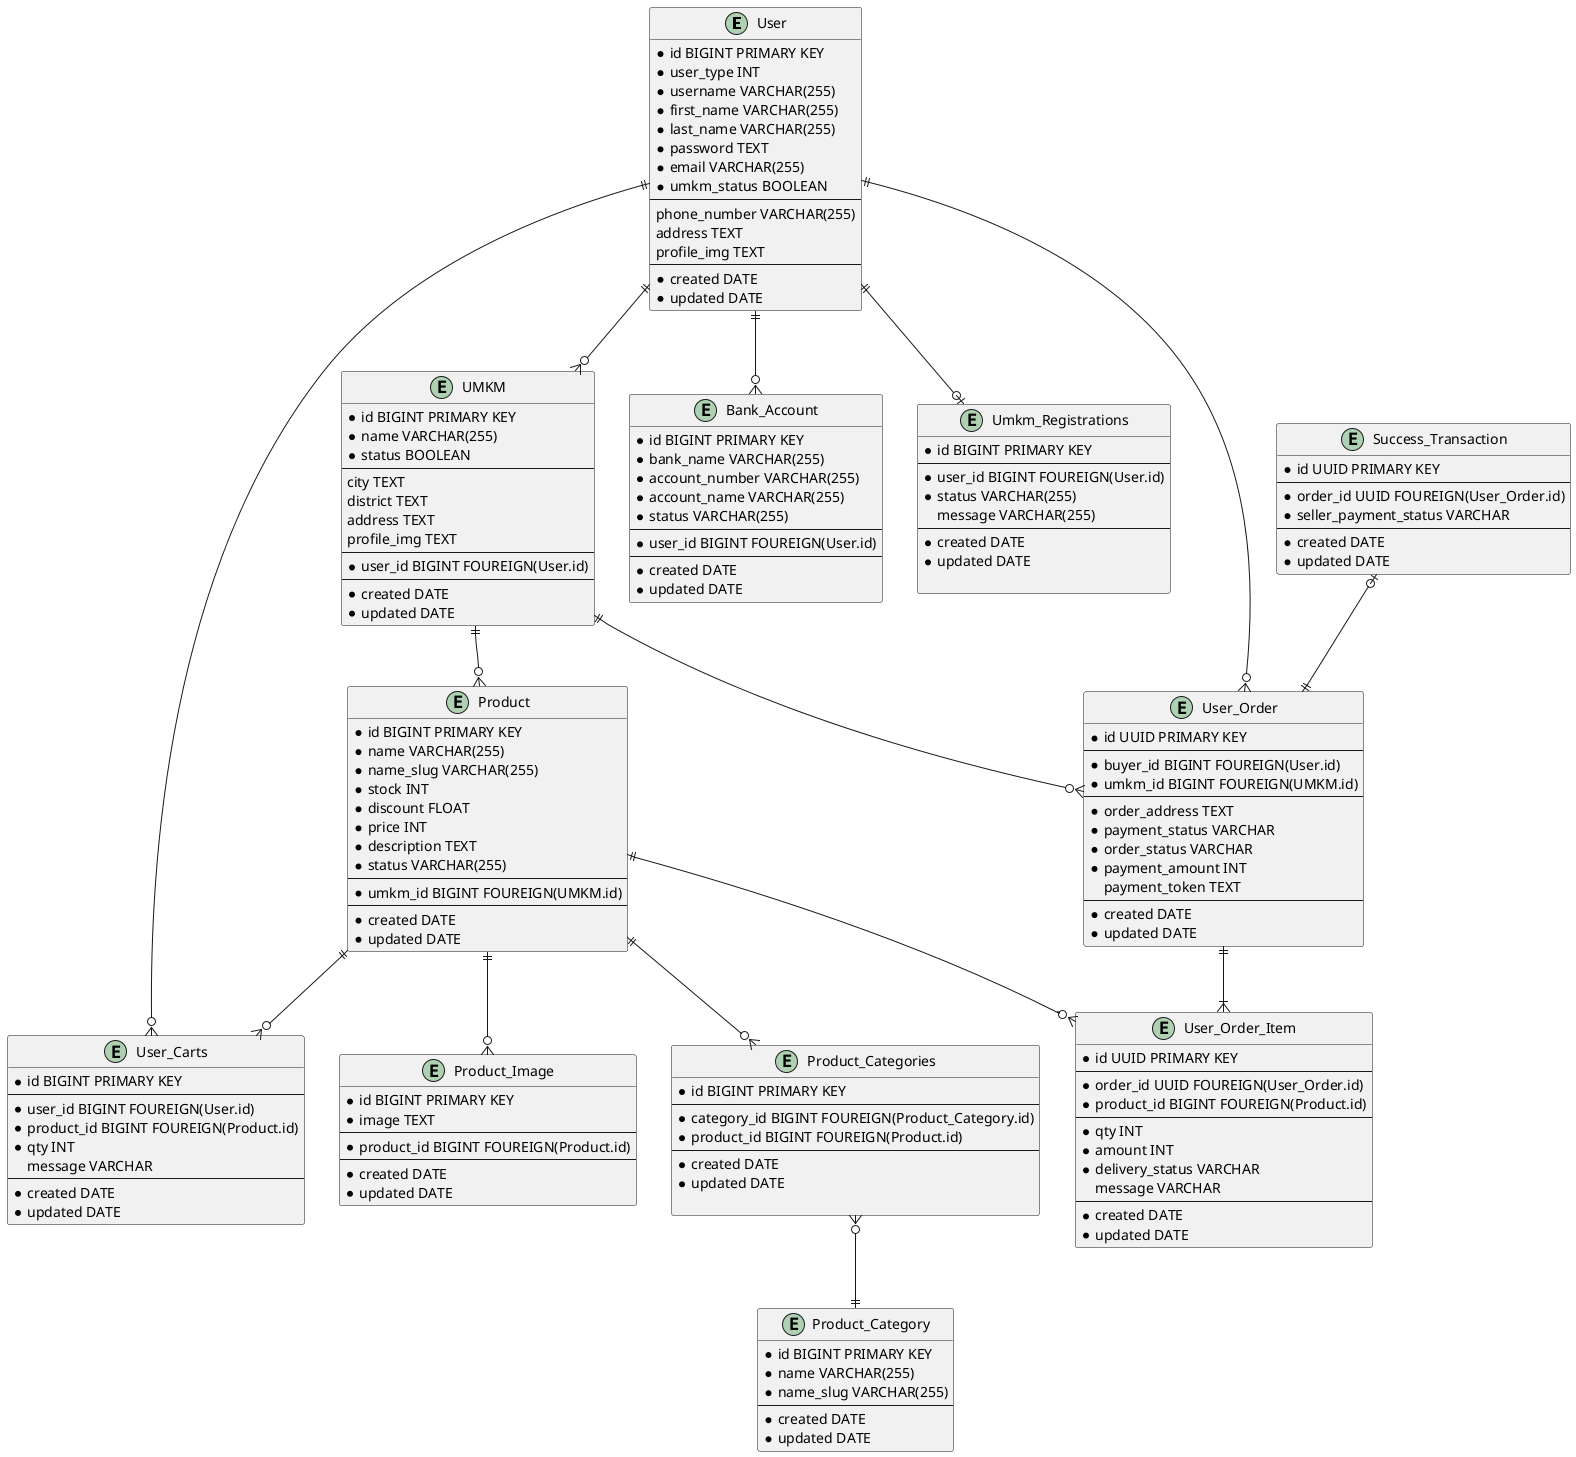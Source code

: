 @startuml

entity User {
    * id BIGINT PRIMARY KEY
    * user_type INT
    * username VARCHAR(255)
    * first_name VARCHAR(255)
    * last_name VARCHAR(255)
    * password TEXT
    * email VARCHAR(255)
    * umkm_status BOOLEAN
    --
    phone_number VARCHAR(255)
    address TEXT
    profile_img TEXT
    --
    * created DATE
    * updated DATE
}

entity User_Carts {
    * id BIGINT PRIMARY KEY
    --
    * user_id BIGINT FOUREIGN(User.id)
    * product_id BIGINT FOUREIGN(Product.id)
    * qty INT
    message VARCHAR
    --
    * created DATE
    * updated DATE
}

entity UMKM {
    * id BIGINT PRIMARY KEY
    * name VARCHAR(255)
    * status BOOLEAN
    --
    city TEXT
    district TEXT
    address TEXT
    profile_img TEXT
    --
    * user_id BIGINT FOUREIGN(User.id)
    --
    * created DATE
    * updated DATE
}

entity Bank_Account {
    * id BIGINT PRIMARY KEY
    * bank_name VARCHAR(255)
    * account_number VARCHAR(255)
    * account_name VARCHAR(255)
    * status VARCHAR(255)
    ' request
    ' acc
    ' revoked
    ' rejected
    --
    * user_id BIGINT FOUREIGN(User.id)
    --
    * created DATE
    * updated DATE
}

entity Product {
    * id BIGINT PRIMARY KEY
    * name VARCHAR(255)
    * name_slug VARCHAR(255)
    * stock INT
    * discount FLOAT
    * price INT
    * description TEXT
    * status VARCHAR(255)
    ' active
    ' disabled
    ' revoked
    --
    * umkm_id BIGINT FOUREIGN(UMKM.id)
    --
    * created DATE
    * updated DATE
}

entity Product_Image {
    * id BIGINT PRIMARY KEY
    * image TEXT
    --
    * product_id BIGINT FOUREIGN(Product.id)
    --
    * created DATE
    * updated DATE
}

entity Product_Category {
    * id BIGINT PRIMARY KEY
    * name VARCHAR(255)
    * name_slug VARCHAR(255)
    --
    * created DATE
    * updated DATE
}

entity Product_Categories {
    * id BIGINT PRIMARY KEY
    --
    * category_id BIGINT FOUREIGN(Product_Category.id)
    * product_id BIGINT FOUREIGN(Product.id)
    --
    * created DATE
    * updated DATE

}

entity Umkm_Registrations {
    * id BIGINT PRIMARY KEY
    --
    * user_id BIGINT FOUREIGN(User.id)
    * status VARCHAR(255) 
    ' request
    ' acc
    ' rejected
    ' revoked
    message VARCHAR(255)
    --
    * created DATE
    * updated DATE

}

entity User_Order {
    * id UUID PRIMARY KEY
    --
    * buyer_id BIGINT FOUREIGN(User.id)
    * umkm_id BIGINT FOUREIGN(UMKM.id)
    --
    * order_address TEXT
    * payment_status VARCHAR
    ' pending
    ' ...
    * order_status VARCHAR
    ' pending
    ' progress
    ' settlement
    ' abort
    * payment_amount INT
    payment_token TEXT
    --
    * created DATE
    * updated DATE
}

entity User_Order_Item {
    * id UUID PRIMARY KEY
    --
    * order_id UUID FOUREIGN(User_Order.id)
    * product_id BIGINT FOUREIGN(Product.id)
    --
    * qty INT
    * amount INT
    * delivery_status VARCHAR
    ' pending
    ' processed
    ' onsite
    ' return
    message VARCHAR
    --
    * created DATE
    * updated DATE
}

entity Success_Transaction {
    * id UUID PRIMARY KEY
    --
    * order_id UUID FOUREIGN(User_Order.id)
    * seller_payment_status VARCHAR
    ' pending 
    ' settlement 
    --
    * created DATE
    * updated DATE
}


' Relation
User ||--o{ UMKM
User ||--o{ Bank_Account
User ||--o{ User_Carts
User ||--o| Umkm_Registrations
User ||--o{ User_Order

UMKM ||--o{ Product
UMKM ||--o{ User_Order
Product ||--o{ User_Order_Item

Product ||--o{ Product_Image
Product ||--o{ Product_Categories

Product_Categories }o--|| Product_Category

Product ||--o{ User_Carts

User_Order ||--|{ User_Order_Item

Success_Transaction |o--|| User_Order

@enduml